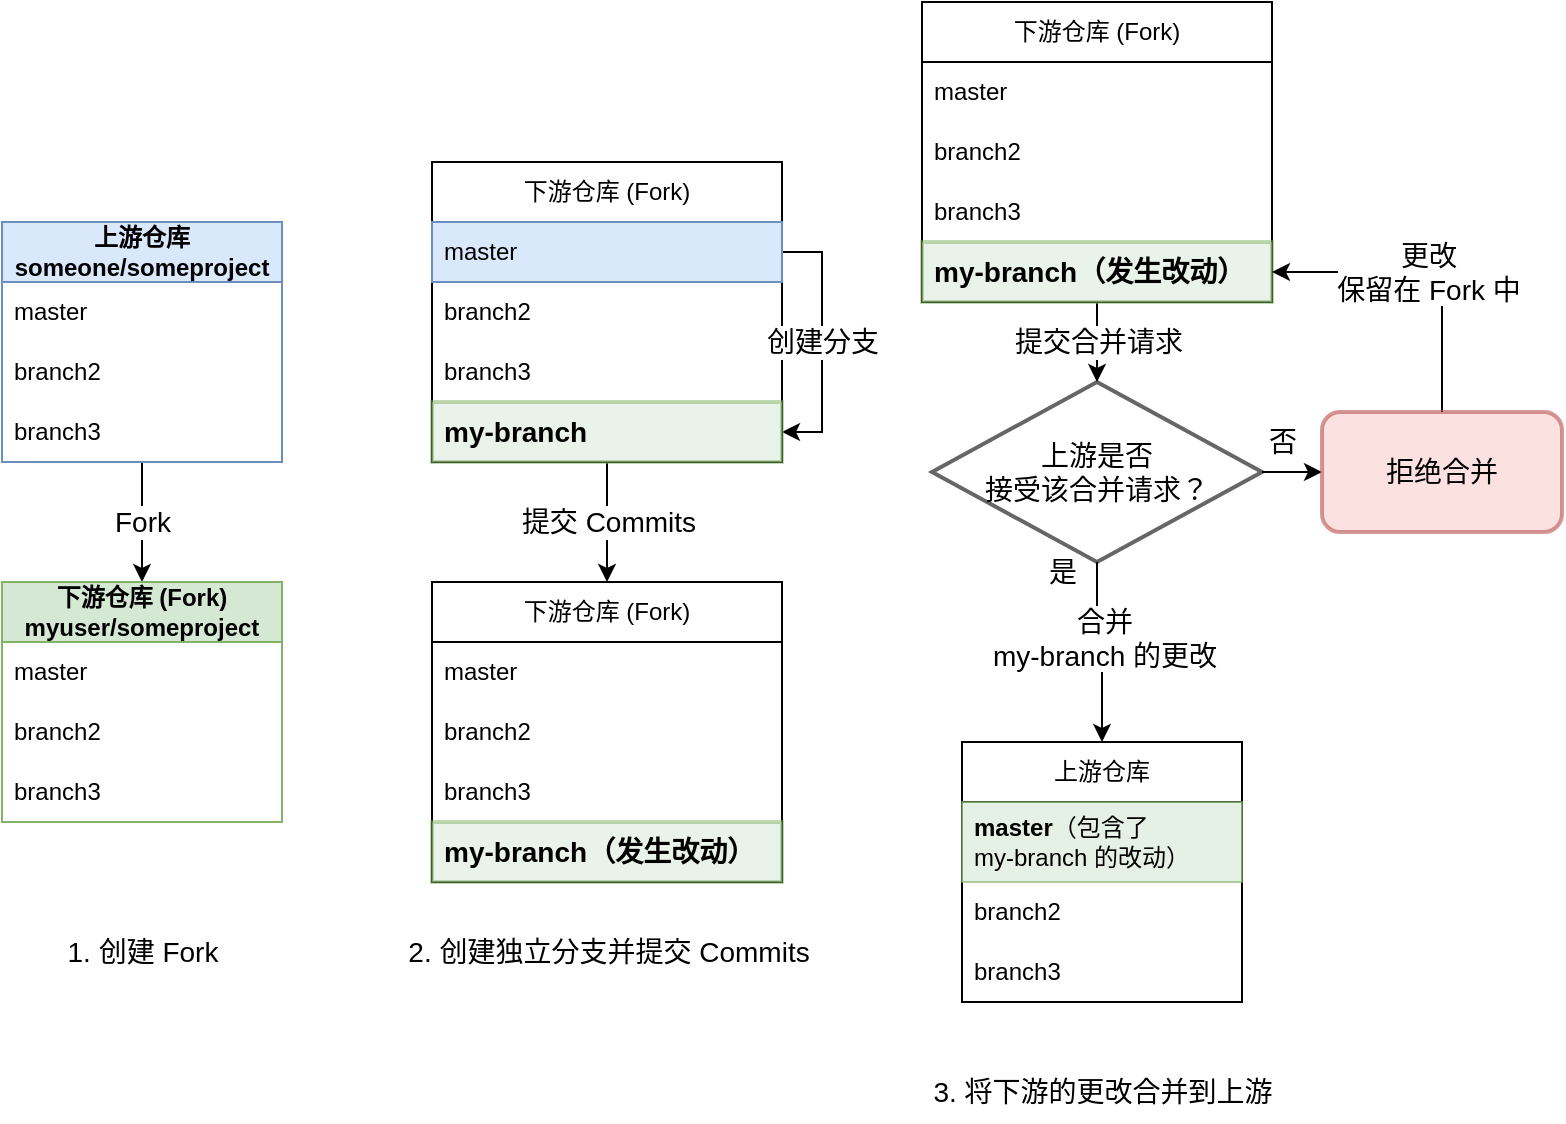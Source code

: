 <mxfile version="20.6.0" type="device"><diagram id="1guqVv_iPd39AEHyRnJ2" name="Page-1"><mxGraphModel dx="1140" dy="659" grid="1" gridSize="10" guides="1" tooltips="1" connect="1" arrows="1" fold="1" page="1" pageScale="1" pageWidth="1169" pageHeight="827" math="0" shadow="0"><root><mxCell id="0"/><mxCell id="1" parent="0"/><mxCell id="3vVMbSCnS11a-lVRG27g-20" value="Fork" style="edgeStyle=orthogonalEdgeStyle;rounded=0;orthogonalLoop=1;jettySize=auto;html=1;entryX=0.5;entryY=0;entryDx=0;entryDy=0;fontSize=14;" edge="1" parent="1" source="3vVMbSCnS11a-lVRG27g-4" target="3vVMbSCnS11a-lVRG27g-8"><mxGeometry relative="1" as="geometry"/></mxCell><mxCell id="3vVMbSCnS11a-lVRG27g-4" value="&lt;b&gt;上游仓库&lt;br&gt;someone/someproject&lt;/b&gt;" style="swimlane;fontStyle=0;childLayout=stackLayout;horizontal=1;startSize=30;horizontalStack=0;resizeParent=1;resizeParentMax=0;resizeLast=0;collapsible=1;marginBottom=0;whiteSpace=wrap;html=1;fillColor=#dae8fc;strokeColor=#6c8ebf;" vertex="1" parent="1"><mxGeometry x="140" y="150" width="140" height="120" as="geometry"/></mxCell><mxCell id="3vVMbSCnS11a-lVRG27g-5" value="master" style="text;strokeColor=none;fillColor=none;align=left;verticalAlign=middle;spacingLeft=4;spacingRight=4;overflow=hidden;points=[[0,0.5],[1,0.5]];portConstraint=eastwest;rotatable=0;whiteSpace=wrap;html=1;" vertex="1" parent="3vVMbSCnS11a-lVRG27g-4"><mxGeometry y="30" width="140" height="30" as="geometry"/></mxCell><mxCell id="3vVMbSCnS11a-lVRG27g-6" value="branch2" style="text;strokeColor=none;fillColor=none;align=left;verticalAlign=middle;spacingLeft=4;spacingRight=4;overflow=hidden;points=[[0,0.5],[1,0.5]];portConstraint=eastwest;rotatable=0;whiteSpace=wrap;html=1;" vertex="1" parent="3vVMbSCnS11a-lVRG27g-4"><mxGeometry y="60" width="140" height="30" as="geometry"/></mxCell><mxCell id="3vVMbSCnS11a-lVRG27g-7" value="branch3" style="text;strokeColor=none;fillColor=none;align=left;verticalAlign=middle;spacingLeft=4;spacingRight=4;overflow=hidden;points=[[0,0.5],[1,0.5]];portConstraint=eastwest;rotatable=0;whiteSpace=wrap;html=1;" vertex="1" parent="3vVMbSCnS11a-lVRG27g-4"><mxGeometry y="90" width="140" height="30" as="geometry"/></mxCell><mxCell id="3vVMbSCnS11a-lVRG27g-8" value="&lt;b&gt;下游仓库 (Fork)&lt;br&gt;myuser/someproject&lt;/b&gt;" style="swimlane;fontStyle=0;childLayout=stackLayout;horizontal=1;startSize=30;horizontalStack=0;resizeParent=1;resizeParentMax=0;resizeLast=0;collapsible=1;marginBottom=0;whiteSpace=wrap;html=1;fillColor=#d5e8d4;strokeColor=#82b366;" vertex="1" parent="1"><mxGeometry x="140" y="330" width="140" height="120" as="geometry"><mxRectangle x="330" y="90" width="120" height="30" as="alternateBounds"/></mxGeometry></mxCell><mxCell id="3vVMbSCnS11a-lVRG27g-9" value="master" style="text;strokeColor=none;fillColor=none;align=left;verticalAlign=middle;spacingLeft=4;spacingRight=4;overflow=hidden;points=[[0,0.5],[1,0.5]];portConstraint=eastwest;rotatable=0;whiteSpace=wrap;html=1;" vertex="1" parent="3vVMbSCnS11a-lVRG27g-8"><mxGeometry y="30" width="140" height="30" as="geometry"/></mxCell><mxCell id="3vVMbSCnS11a-lVRG27g-10" value="branch2" style="text;strokeColor=none;fillColor=none;align=left;verticalAlign=middle;spacingLeft=4;spacingRight=4;overflow=hidden;points=[[0,0.5],[1,0.5]];portConstraint=eastwest;rotatable=0;whiteSpace=wrap;html=1;" vertex="1" parent="3vVMbSCnS11a-lVRG27g-8"><mxGeometry y="60" width="140" height="30" as="geometry"/></mxCell><mxCell id="3vVMbSCnS11a-lVRG27g-11" value="branch3" style="text;strokeColor=none;fillColor=none;align=left;verticalAlign=middle;spacingLeft=4;spacingRight=4;overflow=hidden;points=[[0,0.5],[1,0.5]];portConstraint=eastwest;rotatable=0;whiteSpace=wrap;html=1;" vertex="1" parent="3vVMbSCnS11a-lVRG27g-8"><mxGeometry y="90" width="140" height="30" as="geometry"/></mxCell><mxCell id="3vVMbSCnS11a-lVRG27g-21" value="1. 创建 Fork" style="text;html=1;align=center;verticalAlign=middle;resizable=0;points=[];autosize=1;strokeColor=none;fillColor=none;fontSize=14;" vertex="1" parent="1"><mxGeometry x="160" y="500" width="100" height="30" as="geometry"/></mxCell><mxCell id="3vVMbSCnS11a-lVRG27g-36" value="提交 Commits" style="edgeStyle=orthogonalEdgeStyle;rounded=0;orthogonalLoop=1;jettySize=auto;html=1;entryX=0.5;entryY=0;entryDx=0;entryDy=0;fontSize=14;" edge="1" parent="1" source="3vVMbSCnS11a-lVRG27g-22" target="3vVMbSCnS11a-lVRG27g-30"><mxGeometry relative="1" as="geometry"/></mxCell><mxCell id="3vVMbSCnS11a-lVRG27g-22" value="下游仓库 (Fork)" style="swimlane;fontStyle=0;childLayout=stackLayout;horizontal=1;startSize=30;horizontalStack=0;resizeParent=1;resizeParentMax=0;resizeLast=0;collapsible=1;marginBottom=0;whiteSpace=wrap;html=1;" vertex="1" parent="1"><mxGeometry x="355" y="120" width="175" height="150" as="geometry"><mxRectangle x="330" y="90" width="120" height="30" as="alternateBounds"/></mxGeometry></mxCell><mxCell id="3vVMbSCnS11a-lVRG27g-29" value="创建分支" style="edgeStyle=orthogonalEdgeStyle;rounded=0;orthogonalLoop=1;jettySize=auto;html=1;entryX=1;entryY=0.5;entryDx=0;entryDy=0;fontSize=14;exitX=1;exitY=0.5;exitDx=0;exitDy=0;" edge="1" parent="3vVMbSCnS11a-lVRG27g-22" source="3vVMbSCnS11a-lVRG27g-23" target="3vVMbSCnS11a-lVRG27g-26"><mxGeometry relative="1" as="geometry"><Array as="points"><mxPoint x="195" y="45"/><mxPoint x="195" y="135"/></Array></mxGeometry></mxCell><mxCell id="3vVMbSCnS11a-lVRG27g-23" value="master" style="text;strokeColor=#6c8ebf;fillColor=#dae8fc;align=left;verticalAlign=middle;spacingLeft=4;spacingRight=4;overflow=hidden;points=[[0,0.5],[1,0.5]];portConstraint=eastwest;rotatable=0;whiteSpace=wrap;html=1;" vertex="1" parent="3vVMbSCnS11a-lVRG27g-22"><mxGeometry y="30" width="175" height="30" as="geometry"/></mxCell><mxCell id="3vVMbSCnS11a-lVRG27g-24" value="branch2" style="text;strokeColor=none;fillColor=none;align=left;verticalAlign=middle;spacingLeft=4;spacingRight=4;overflow=hidden;points=[[0,0.5],[1,0.5]];portConstraint=eastwest;rotatable=0;whiteSpace=wrap;html=1;" vertex="1" parent="3vVMbSCnS11a-lVRG27g-22"><mxGeometry y="60" width="175" height="30" as="geometry"/></mxCell><mxCell id="3vVMbSCnS11a-lVRG27g-25" value="branch3" style="text;strokeColor=none;fillColor=none;align=left;verticalAlign=middle;spacingLeft=4;spacingRight=4;overflow=hidden;points=[[0,0.5],[1,0.5]];portConstraint=eastwest;rotatable=0;whiteSpace=wrap;html=1;" vertex="1" parent="3vVMbSCnS11a-lVRG27g-22"><mxGeometry y="90" width="175" height="30" as="geometry"/></mxCell><mxCell id="3vVMbSCnS11a-lVRG27g-26" value="&lt;b&gt;my-branch&lt;/b&gt;" style="text;strokeColor=#82b366;fillColor=#d5e8d4;align=left;verticalAlign=middle;spacingLeft=4;spacingRight=4;overflow=hidden;points=[[0,0.5],[1,0.5]];portConstraint=eastwest;rotatable=0;whiteSpace=wrap;html=1;strokeWidth=2;fontSize=14;opacity=50;" vertex="1" parent="3vVMbSCnS11a-lVRG27g-22"><mxGeometry y="120" width="175" height="30" as="geometry"/></mxCell><mxCell id="3vVMbSCnS11a-lVRG27g-30" value="下游仓库 (Fork)" style="swimlane;fontStyle=0;childLayout=stackLayout;horizontal=1;startSize=30;horizontalStack=0;resizeParent=1;resizeParentMax=0;resizeLast=0;collapsible=1;marginBottom=0;whiteSpace=wrap;html=1;" vertex="1" parent="1"><mxGeometry x="355" y="330" width="175" height="150" as="geometry"><mxRectangle x="330" y="90" width="120" height="30" as="alternateBounds"/></mxGeometry></mxCell><mxCell id="3vVMbSCnS11a-lVRG27g-32" value="master" style="text;strokeColor=none;fillColor=none;align=left;verticalAlign=middle;spacingLeft=4;spacingRight=4;overflow=hidden;points=[[0,0.5],[1,0.5]];portConstraint=eastwest;rotatable=0;whiteSpace=wrap;html=1;" vertex="1" parent="3vVMbSCnS11a-lVRG27g-30"><mxGeometry y="30" width="175" height="30" as="geometry"/></mxCell><mxCell id="3vVMbSCnS11a-lVRG27g-33" value="branch2" style="text;strokeColor=none;fillColor=none;align=left;verticalAlign=middle;spacingLeft=4;spacingRight=4;overflow=hidden;points=[[0,0.5],[1,0.5]];portConstraint=eastwest;rotatable=0;whiteSpace=wrap;html=1;" vertex="1" parent="3vVMbSCnS11a-lVRG27g-30"><mxGeometry y="60" width="175" height="30" as="geometry"/></mxCell><mxCell id="3vVMbSCnS11a-lVRG27g-34" value="branch3" style="text;strokeColor=none;fillColor=none;align=left;verticalAlign=middle;spacingLeft=4;spacingRight=4;overflow=hidden;points=[[0,0.5],[1,0.5]];portConstraint=eastwest;rotatable=0;whiteSpace=wrap;html=1;" vertex="1" parent="3vVMbSCnS11a-lVRG27g-30"><mxGeometry y="90" width="175" height="30" as="geometry"/></mxCell><mxCell id="3vVMbSCnS11a-lVRG27g-35" value="&lt;b&gt;my-branch（发生改动）&lt;/b&gt;" style="text;strokeColor=#82b366;fillColor=#d5e8d4;align=left;verticalAlign=middle;spacingLeft=4;spacingRight=4;overflow=hidden;points=[[0,0.5],[1,0.5]];portConstraint=eastwest;rotatable=0;whiteSpace=wrap;html=1;strokeWidth=2;fontSize=14;opacity=50;" vertex="1" parent="3vVMbSCnS11a-lVRG27g-30"><mxGeometry y="120" width="175" height="30" as="geometry"/></mxCell><mxCell id="3vVMbSCnS11a-lVRG27g-37" value="2. 创建独立分支并提交 Commits" style="text;html=1;align=center;verticalAlign=middle;resizable=0;points=[];autosize=1;strokeColor=none;fillColor=none;fontSize=14;" vertex="1" parent="1"><mxGeometry x="327.5" y="500" width="230" height="30" as="geometry"/></mxCell><mxCell id="3vVMbSCnS11a-lVRG27g-47" value="提交合并请求" style="edgeStyle=orthogonalEdgeStyle;rounded=0;orthogonalLoop=1;jettySize=auto;html=1;exitX=0.5;exitY=1;exitDx=0;exitDy=0;fontSize=14;entryX=0.5;entryY=0;entryDx=0;entryDy=0;" edge="1" parent="1" source="3vVMbSCnS11a-lVRG27g-38" target="3vVMbSCnS11a-lVRG27g-49"><mxGeometry relative="1" as="geometry"><mxPoint x="688" y="260" as="targetPoint"/></mxGeometry></mxCell><mxCell id="3vVMbSCnS11a-lVRG27g-38" value="下游仓库 (Fork)" style="swimlane;fontStyle=0;childLayout=stackLayout;horizontal=1;startSize=30;horizontalStack=0;resizeParent=1;resizeParentMax=0;resizeLast=0;collapsible=1;marginBottom=0;whiteSpace=wrap;html=1;" vertex="1" parent="1"><mxGeometry x="600" y="40" width="175" height="150" as="geometry"><mxRectangle x="330" y="90" width="120" height="30" as="alternateBounds"/></mxGeometry></mxCell><mxCell id="3vVMbSCnS11a-lVRG27g-39" value="master" style="text;strokeColor=none;fillColor=none;align=left;verticalAlign=middle;spacingLeft=4;spacingRight=4;overflow=hidden;points=[[0,0.5],[1,0.5]];portConstraint=eastwest;rotatable=0;whiteSpace=wrap;html=1;" vertex="1" parent="3vVMbSCnS11a-lVRG27g-38"><mxGeometry y="30" width="175" height="30" as="geometry"/></mxCell><mxCell id="3vVMbSCnS11a-lVRG27g-40" value="branch2" style="text;strokeColor=none;fillColor=none;align=left;verticalAlign=middle;spacingLeft=4;spacingRight=4;overflow=hidden;points=[[0,0.5],[1,0.5]];portConstraint=eastwest;rotatable=0;whiteSpace=wrap;html=1;" vertex="1" parent="3vVMbSCnS11a-lVRG27g-38"><mxGeometry y="60" width="175" height="30" as="geometry"/></mxCell><mxCell id="3vVMbSCnS11a-lVRG27g-41" value="branch3" style="text;strokeColor=none;fillColor=none;align=left;verticalAlign=middle;spacingLeft=4;spacingRight=4;overflow=hidden;points=[[0,0.5],[1,0.5]];portConstraint=eastwest;rotatable=0;whiteSpace=wrap;html=1;" vertex="1" parent="3vVMbSCnS11a-lVRG27g-38"><mxGeometry y="90" width="175" height="30" as="geometry"/></mxCell><mxCell id="3vVMbSCnS11a-lVRG27g-42" value="&lt;b&gt;my-branch（发生改动）&lt;/b&gt;" style="text;strokeColor=#82b366;fillColor=#d5e8d4;align=left;verticalAlign=middle;spacingLeft=4;spacingRight=4;overflow=hidden;points=[[0,0.5],[1,0.5]];portConstraint=eastwest;rotatable=0;whiteSpace=wrap;html=1;strokeWidth=2;fontSize=14;opacity=50;" vertex="1" parent="3vVMbSCnS11a-lVRG27g-38"><mxGeometry y="120" width="175" height="30" as="geometry"/></mxCell><mxCell id="3vVMbSCnS11a-lVRG27g-43" value="上游仓库" style="swimlane;fontStyle=0;childLayout=stackLayout;horizontal=1;startSize=30;horizontalStack=0;resizeParent=1;resizeParentMax=0;resizeLast=0;collapsible=1;marginBottom=0;whiteSpace=wrap;html=1;" vertex="1" parent="1"><mxGeometry x="620" y="410" width="140" height="130" as="geometry"/></mxCell><mxCell id="3vVMbSCnS11a-lVRG27g-44" value="&lt;b&gt;master&lt;/b&gt;（包含了&lt;br&gt;my-branch 的改动）" style="text;strokeColor=#82b366;fillColor=#d5e8d4;align=left;verticalAlign=middle;spacingLeft=4;spacingRight=4;overflow=hidden;points=[[0,0.5],[1,0.5]];portConstraint=eastwest;rotatable=0;whiteSpace=wrap;html=1;opacity=60;" vertex="1" parent="3vVMbSCnS11a-lVRG27g-43"><mxGeometry y="30" width="140" height="40" as="geometry"/></mxCell><mxCell id="3vVMbSCnS11a-lVRG27g-45" value="branch2" style="text;strokeColor=none;fillColor=none;align=left;verticalAlign=middle;spacingLeft=4;spacingRight=4;overflow=hidden;points=[[0,0.5],[1,0.5]];portConstraint=eastwest;rotatable=0;whiteSpace=wrap;html=1;" vertex="1" parent="3vVMbSCnS11a-lVRG27g-43"><mxGeometry y="70" width="140" height="30" as="geometry"/></mxCell><mxCell id="3vVMbSCnS11a-lVRG27g-46" value="branch3" style="text;strokeColor=none;fillColor=none;align=left;verticalAlign=middle;spacingLeft=4;spacingRight=4;overflow=hidden;points=[[0,0.5],[1,0.5]];portConstraint=eastwest;rotatable=0;whiteSpace=wrap;html=1;" vertex="1" parent="3vVMbSCnS11a-lVRG27g-43"><mxGeometry y="100" width="140" height="30" as="geometry"/></mxCell><mxCell id="3vVMbSCnS11a-lVRG27g-48" value="3. 将下游的更改合并到上游" style="text;html=1;align=center;verticalAlign=middle;resizable=0;points=[];autosize=1;strokeColor=none;fillColor=none;fontSize=14;" vertex="1" parent="1"><mxGeometry x="595" y="570" width="190" height="30" as="geometry"/></mxCell><mxCell id="3vVMbSCnS11a-lVRG27g-50" style="edgeStyle=orthogonalEdgeStyle;rounded=0;orthogonalLoop=1;jettySize=auto;html=1;exitX=0.5;exitY=1;exitDx=0;exitDy=0;entryX=0.5;entryY=0;entryDx=0;entryDy=0;fontSize=14;" edge="1" parent="1" source="3vVMbSCnS11a-lVRG27g-49" target="3vVMbSCnS11a-lVRG27g-43"><mxGeometry relative="1" as="geometry"/></mxCell><mxCell id="3vVMbSCnS11a-lVRG27g-51" value="合并&lt;br&gt;my-branch 的更改" style="edgeLabel;html=1;align=center;verticalAlign=middle;resizable=0;points=[];fontSize=14;" vertex="1" connectable="0" parent="3vVMbSCnS11a-lVRG27g-50"><mxGeometry x="-0.175" y="3" relative="1" as="geometry"><mxPoint as="offset"/></mxGeometry></mxCell><mxCell id="3vVMbSCnS11a-lVRG27g-57" style="edgeStyle=orthogonalEdgeStyle;rounded=0;orthogonalLoop=1;jettySize=auto;html=1;entryX=0;entryY=0.5;entryDx=0;entryDy=0;fontSize=14;" edge="1" parent="1" source="3vVMbSCnS11a-lVRG27g-49" target="3vVMbSCnS11a-lVRG27g-55"><mxGeometry relative="1" as="geometry"/></mxCell><mxCell id="3vVMbSCnS11a-lVRG27g-49" value="上游是否&lt;br&gt;接受该合并请求？" style="rhombus;whiteSpace=wrap;html=1;strokeWidth=2;fontSize=14;opacity=60;" vertex="1" parent="1"><mxGeometry x="605" y="230" width="165" height="90" as="geometry"/></mxCell><mxCell id="3vVMbSCnS11a-lVRG27g-52" value="是" style="text;html=1;align=center;verticalAlign=middle;resizable=0;points=[];autosize=1;strokeColor=none;fillColor=none;fontSize=14;strokeWidth=2;opacity=60;" vertex="1" parent="1"><mxGeometry x="650" y="310" width="40" height="30" as="geometry"/></mxCell><mxCell id="3vVMbSCnS11a-lVRG27g-59" value="更改&lt;br&gt;保留在 Fork 中" style="edgeStyle=orthogonalEdgeStyle;rounded=0;orthogonalLoop=1;jettySize=auto;html=1;entryX=1;entryY=0.5;entryDx=0;entryDy=0;fontSize=14;" edge="1" parent="1" source="3vVMbSCnS11a-lVRG27g-55" target="3vVMbSCnS11a-lVRG27g-42"><mxGeometry relative="1" as="geometry"/></mxCell><mxCell id="3vVMbSCnS11a-lVRG27g-55" value="拒绝合并" style="rounded=1;whiteSpace=wrap;html=1;strokeWidth=2;fontSize=14;opacity=60;fillColor=#f8cecc;strokeColor=#b85450;" vertex="1" parent="1"><mxGeometry x="800" y="245" width="120" height="60" as="geometry"/></mxCell><mxCell id="3vVMbSCnS11a-lVRG27g-56" style="edgeStyle=orthogonalEdgeStyle;rounded=0;orthogonalLoop=1;jettySize=auto;html=1;exitX=0.5;exitY=1;exitDx=0;exitDy=0;fontSize=14;" edge="1" parent="1" source="3vVMbSCnS11a-lVRG27g-55" target="3vVMbSCnS11a-lVRG27g-55"><mxGeometry relative="1" as="geometry"/></mxCell><mxCell id="3vVMbSCnS11a-lVRG27g-58" value="否" style="text;html=1;align=center;verticalAlign=middle;resizable=0;points=[];autosize=1;strokeColor=none;fillColor=none;fontSize=14;" vertex="1" parent="1"><mxGeometry x="760" y="245" width="40" height="30" as="geometry"/></mxCell></root></mxGraphModel></diagram></mxfile>